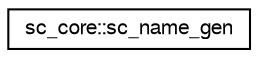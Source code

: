 digraph "Graphical Class Hierarchy"
{
  edge [fontname="FreeSans",fontsize="10",labelfontname="FreeSans",labelfontsize="10"];
  node [fontname="FreeSans",fontsize="10",shape=record];
  rankdir="LR";
  Node0 [label="sc_core::sc_name_gen",height=0.2,width=0.4,color="black", fillcolor="white", style="filled",URL="$a01880.html"];
}
